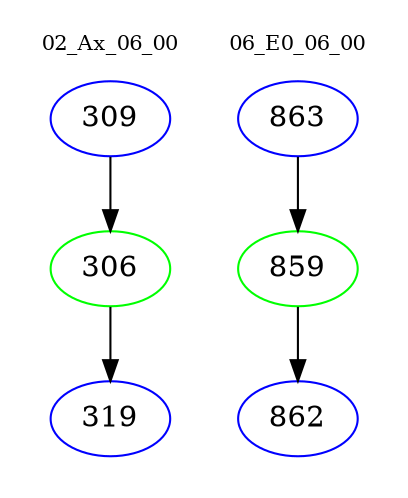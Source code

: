 digraph{
subgraph cluster_0 {
color = white
label = "02_Ax_06_00";
fontsize=10;
T0_309 [label="309", color="blue"]
T0_309 -> T0_306 [color="black"]
T0_306 [label="306", color="green"]
T0_306 -> T0_319 [color="black"]
T0_319 [label="319", color="blue"]
}
subgraph cluster_1 {
color = white
label = "06_E0_06_00";
fontsize=10;
T1_863 [label="863", color="blue"]
T1_863 -> T1_859 [color="black"]
T1_859 [label="859", color="green"]
T1_859 -> T1_862 [color="black"]
T1_862 [label="862", color="blue"]
}
}
